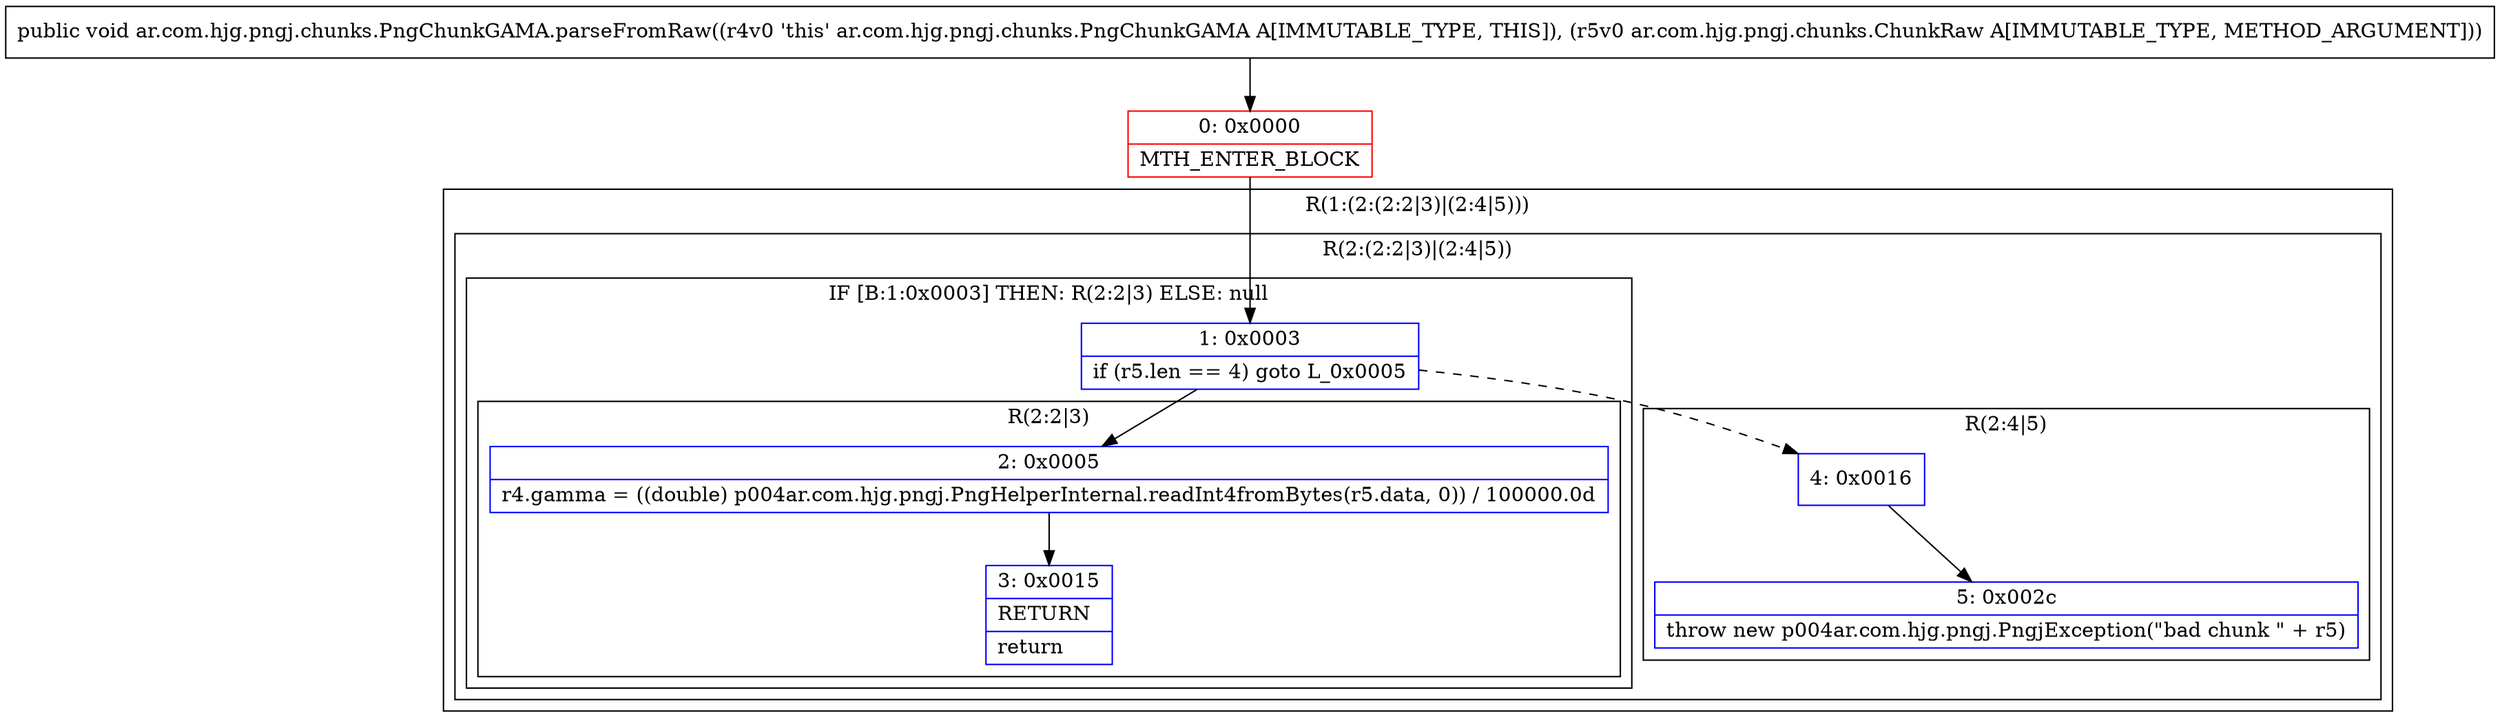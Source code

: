 digraph "CFG forar.com.hjg.pngj.chunks.PngChunkGAMA.parseFromRaw(Lar\/com\/hjg\/pngj\/chunks\/ChunkRaw;)V" {
subgraph cluster_Region_1981824638 {
label = "R(1:(2:(2:2|3)|(2:4|5)))";
node [shape=record,color=blue];
subgraph cluster_Region_1439135465 {
label = "R(2:(2:2|3)|(2:4|5))";
node [shape=record,color=blue];
subgraph cluster_IfRegion_1685801476 {
label = "IF [B:1:0x0003] THEN: R(2:2|3) ELSE: null";
node [shape=record,color=blue];
Node_1 [shape=record,label="{1\:\ 0x0003|if (r5.len == 4) goto L_0x0005\l}"];
subgraph cluster_Region_2074148232 {
label = "R(2:2|3)";
node [shape=record,color=blue];
Node_2 [shape=record,label="{2\:\ 0x0005|r4.gamma = ((double) p004ar.com.hjg.pngj.PngHelperInternal.readInt4fromBytes(r5.data, 0)) \/ 100000.0d\l}"];
Node_3 [shape=record,label="{3\:\ 0x0015|RETURN\l|return\l}"];
}
}
subgraph cluster_Region_210042700 {
label = "R(2:4|5)";
node [shape=record,color=blue];
Node_4 [shape=record,label="{4\:\ 0x0016}"];
Node_5 [shape=record,label="{5\:\ 0x002c|throw new p004ar.com.hjg.pngj.PngjException(\"bad chunk \" + r5)\l}"];
}
}
}
Node_0 [shape=record,color=red,label="{0\:\ 0x0000|MTH_ENTER_BLOCK\l}"];
MethodNode[shape=record,label="{public void ar.com.hjg.pngj.chunks.PngChunkGAMA.parseFromRaw((r4v0 'this' ar.com.hjg.pngj.chunks.PngChunkGAMA A[IMMUTABLE_TYPE, THIS]), (r5v0 ar.com.hjg.pngj.chunks.ChunkRaw A[IMMUTABLE_TYPE, METHOD_ARGUMENT])) }"];
MethodNode -> Node_0;
Node_1 -> Node_2;
Node_1 -> Node_4[style=dashed];
Node_2 -> Node_3;
Node_4 -> Node_5;
Node_0 -> Node_1;
}

